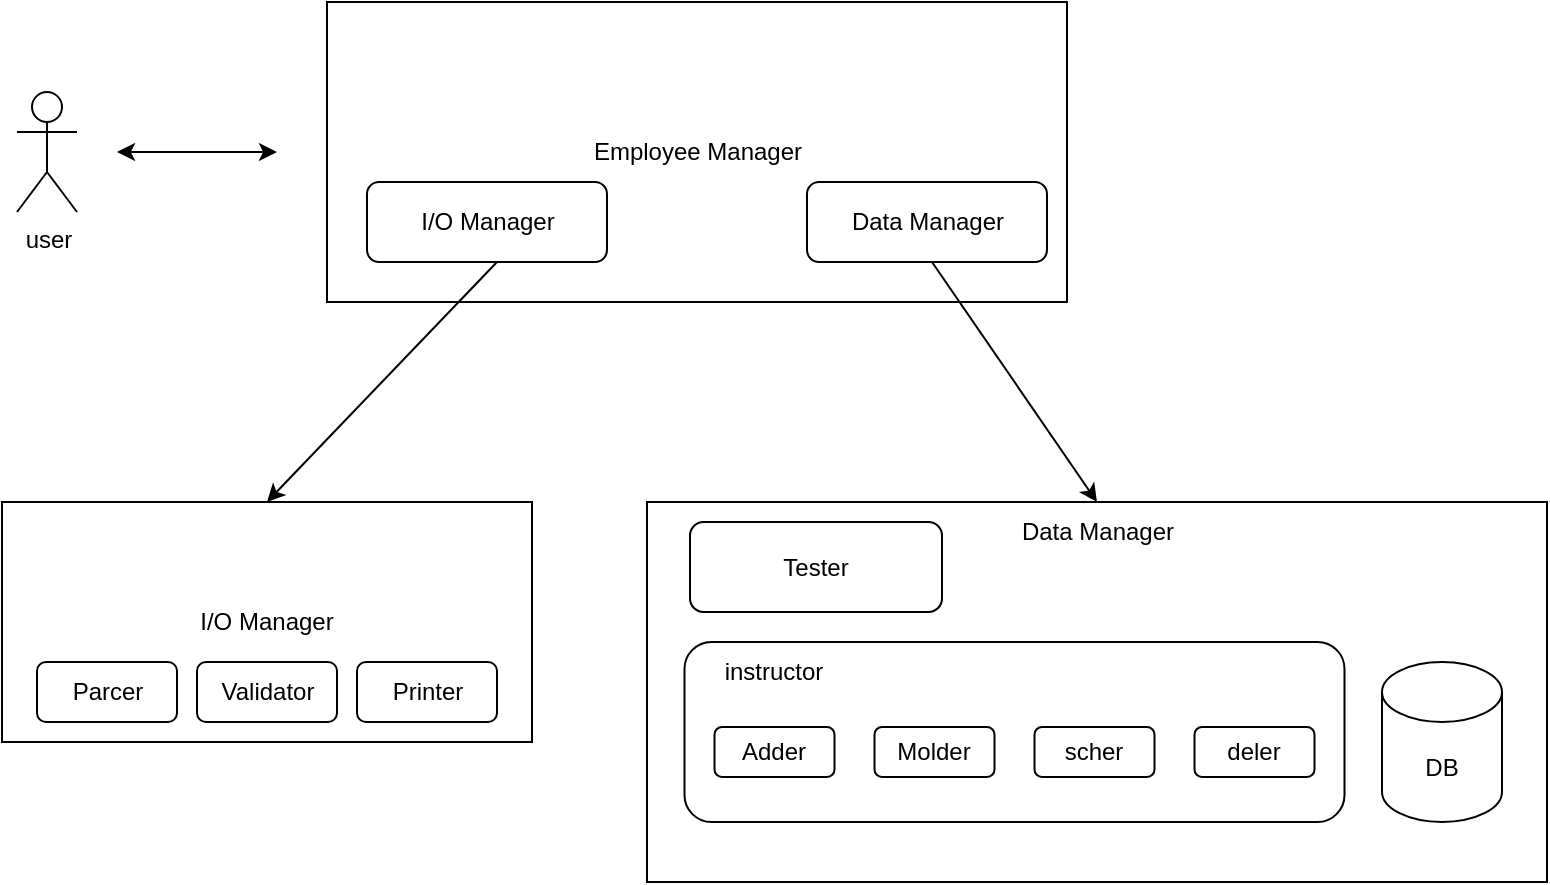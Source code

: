 <mxfile version="17.4.0" type="github">
  <diagram id="Il7KAQc9xg7aSczKGKy5" name="Page-1">
    <mxGraphModel dx="944" dy="588" grid="1" gridSize="10" guides="1" tooltips="1" connect="1" arrows="1" fold="1" page="1" pageScale="1" pageWidth="827" pageHeight="1169" math="0" shadow="0">
      <root>
        <mxCell id="0" />
        <mxCell id="1" parent="0" />
        <mxCell id="1qXa2Vx7ViA5xblgaSMp-1" value="" style="rounded=0;whiteSpace=wrap;html=1;" vertex="1" parent="1">
          <mxGeometry x="392.5" y="330" width="450" height="190" as="geometry" />
        </mxCell>
        <mxCell id="1qXa2Vx7ViA5xblgaSMp-2" value="I/O Manager" style="rounded=0;whiteSpace=wrap;html=1;" vertex="1" parent="1">
          <mxGeometry x="70" y="330" width="265" height="120" as="geometry" />
        </mxCell>
        <mxCell id="1qXa2Vx7ViA5xblgaSMp-3" value="&lt;span&gt;Employee Manager&lt;/span&gt;" style="rounded=0;whiteSpace=wrap;html=1;" vertex="1" parent="1">
          <mxGeometry x="232.5" y="80" width="370" height="150" as="geometry" />
        </mxCell>
        <mxCell id="1qXa2Vx7ViA5xblgaSMp-4" value="Data Manager" style="rounded=1;whiteSpace=wrap;html=1;" vertex="1" parent="1">
          <mxGeometry x="472.5" y="170" width="120" height="40" as="geometry" />
        </mxCell>
        <mxCell id="1qXa2Vx7ViA5xblgaSMp-5" value="user" style="shape=umlActor;verticalLabelPosition=bottom;verticalAlign=top;html=1;outlineConnect=0;" vertex="1" parent="1">
          <mxGeometry x="77.5" y="125" width="30" height="60" as="geometry" />
        </mxCell>
        <mxCell id="1qXa2Vx7ViA5xblgaSMp-6" value="Parcer" style="rounded=1;whiteSpace=wrap;html=1;" vertex="1" parent="1">
          <mxGeometry x="87.5" y="410" width="70" height="30" as="geometry" />
        </mxCell>
        <mxCell id="1qXa2Vx7ViA5xblgaSMp-7" value="" style="rounded=1;whiteSpace=wrap;html=1;" vertex="1" parent="1">
          <mxGeometry x="411.25" y="400" width="330" height="90" as="geometry" />
        </mxCell>
        <mxCell id="1qXa2Vx7ViA5xblgaSMp-8" value="" style="endArrow=classic;startArrow=classic;html=1;rounded=0;" edge="1" parent="1">
          <mxGeometry width="50" height="50" relative="1" as="geometry">
            <mxPoint x="127.5" y="155" as="sourcePoint" />
            <mxPoint x="207.5" y="155" as="targetPoint" />
          </mxGeometry>
        </mxCell>
        <mxCell id="1qXa2Vx7ViA5xblgaSMp-9" value="I/O Manager" style="rounded=1;whiteSpace=wrap;html=1;" vertex="1" parent="1">
          <mxGeometry x="252.5" y="170" width="120" height="40" as="geometry" />
        </mxCell>
        <mxCell id="1qXa2Vx7ViA5xblgaSMp-10" value="Validator" style="rounded=1;whiteSpace=wrap;html=1;" vertex="1" parent="1">
          <mxGeometry x="167.5" y="410" width="70" height="30" as="geometry" />
        </mxCell>
        <mxCell id="1qXa2Vx7ViA5xblgaSMp-11" value="Printer" style="rounded=1;whiteSpace=wrap;html=1;" vertex="1" parent="1">
          <mxGeometry x="247.5" y="410" width="70" height="30" as="geometry" />
        </mxCell>
        <mxCell id="1qXa2Vx7ViA5xblgaSMp-12" value="Adder" style="rounded=1;whiteSpace=wrap;html=1;" vertex="1" parent="1">
          <mxGeometry x="426.25" y="442.5" width="60" height="25" as="geometry" />
        </mxCell>
        <mxCell id="1qXa2Vx7ViA5xblgaSMp-13" value="Molder" style="rounded=1;whiteSpace=wrap;html=1;" vertex="1" parent="1">
          <mxGeometry x="506.25" y="442.5" width="60" height="25" as="geometry" />
        </mxCell>
        <mxCell id="1qXa2Vx7ViA5xblgaSMp-16" value="DB" style="shape=cylinder3;whiteSpace=wrap;html=1;boundedLbl=1;backgroundOutline=1;size=15;" vertex="1" parent="1">
          <mxGeometry x="760" y="410" width="60" height="80" as="geometry" />
        </mxCell>
        <mxCell id="1qXa2Vx7ViA5xblgaSMp-17" value="" style="endArrow=classic;html=1;rounded=0;entryX=0.5;entryY=0;entryDx=0;entryDy=0;" edge="1" parent="1" target="1qXa2Vx7ViA5xblgaSMp-2">
          <mxGeometry width="50" height="50" relative="1" as="geometry">
            <mxPoint x="317.5" y="210" as="sourcePoint" />
            <mxPoint x="367.5" y="160" as="targetPoint" />
          </mxGeometry>
        </mxCell>
        <mxCell id="1qXa2Vx7ViA5xblgaSMp-18" value="" style="endArrow=classic;html=1;rounded=0;entryX=0.5;entryY=0;entryDx=0;entryDy=0;" edge="1" parent="1" target="1qXa2Vx7ViA5xblgaSMp-1">
          <mxGeometry width="50" height="50" relative="1" as="geometry">
            <mxPoint x="535" y="210" as="sourcePoint" />
            <mxPoint x="420" y="330" as="targetPoint" />
          </mxGeometry>
        </mxCell>
        <mxCell id="1qXa2Vx7ViA5xblgaSMp-19" value="Tester" style="rounded=1;whiteSpace=wrap;html=1;" vertex="1" parent="1">
          <mxGeometry x="414" y="340" width="126" height="45" as="geometry" />
        </mxCell>
        <mxCell id="1qXa2Vx7ViA5xblgaSMp-20" value="deler" style="rounded=1;whiteSpace=wrap;html=1;" vertex="1" parent="1">
          <mxGeometry x="666.25" y="442.5" width="60" height="25" as="geometry" />
        </mxCell>
        <mxCell id="1qXa2Vx7ViA5xblgaSMp-21" value="scher" style="rounded=1;whiteSpace=wrap;html=1;" vertex="1" parent="1">
          <mxGeometry x="586.25" y="442.5" width="60" height="25" as="geometry" />
        </mxCell>
        <mxCell id="1qXa2Vx7ViA5xblgaSMp-22" value="instructor" style="text;html=1;strokeColor=none;fillColor=none;align=center;verticalAlign=middle;whiteSpace=wrap;rounded=0;" vertex="1" parent="1">
          <mxGeometry x="426.25" y="400" width="60" height="30" as="geometry" />
        </mxCell>
        <mxCell id="1qXa2Vx7ViA5xblgaSMp-24" value="Data Manager" style="text;html=1;strokeColor=none;fillColor=none;align=center;verticalAlign=middle;whiteSpace=wrap;rounded=0;" vertex="1" parent="1">
          <mxGeometry x="527.5" y="330" width="180" height="30" as="geometry" />
        </mxCell>
      </root>
    </mxGraphModel>
  </diagram>
</mxfile>

